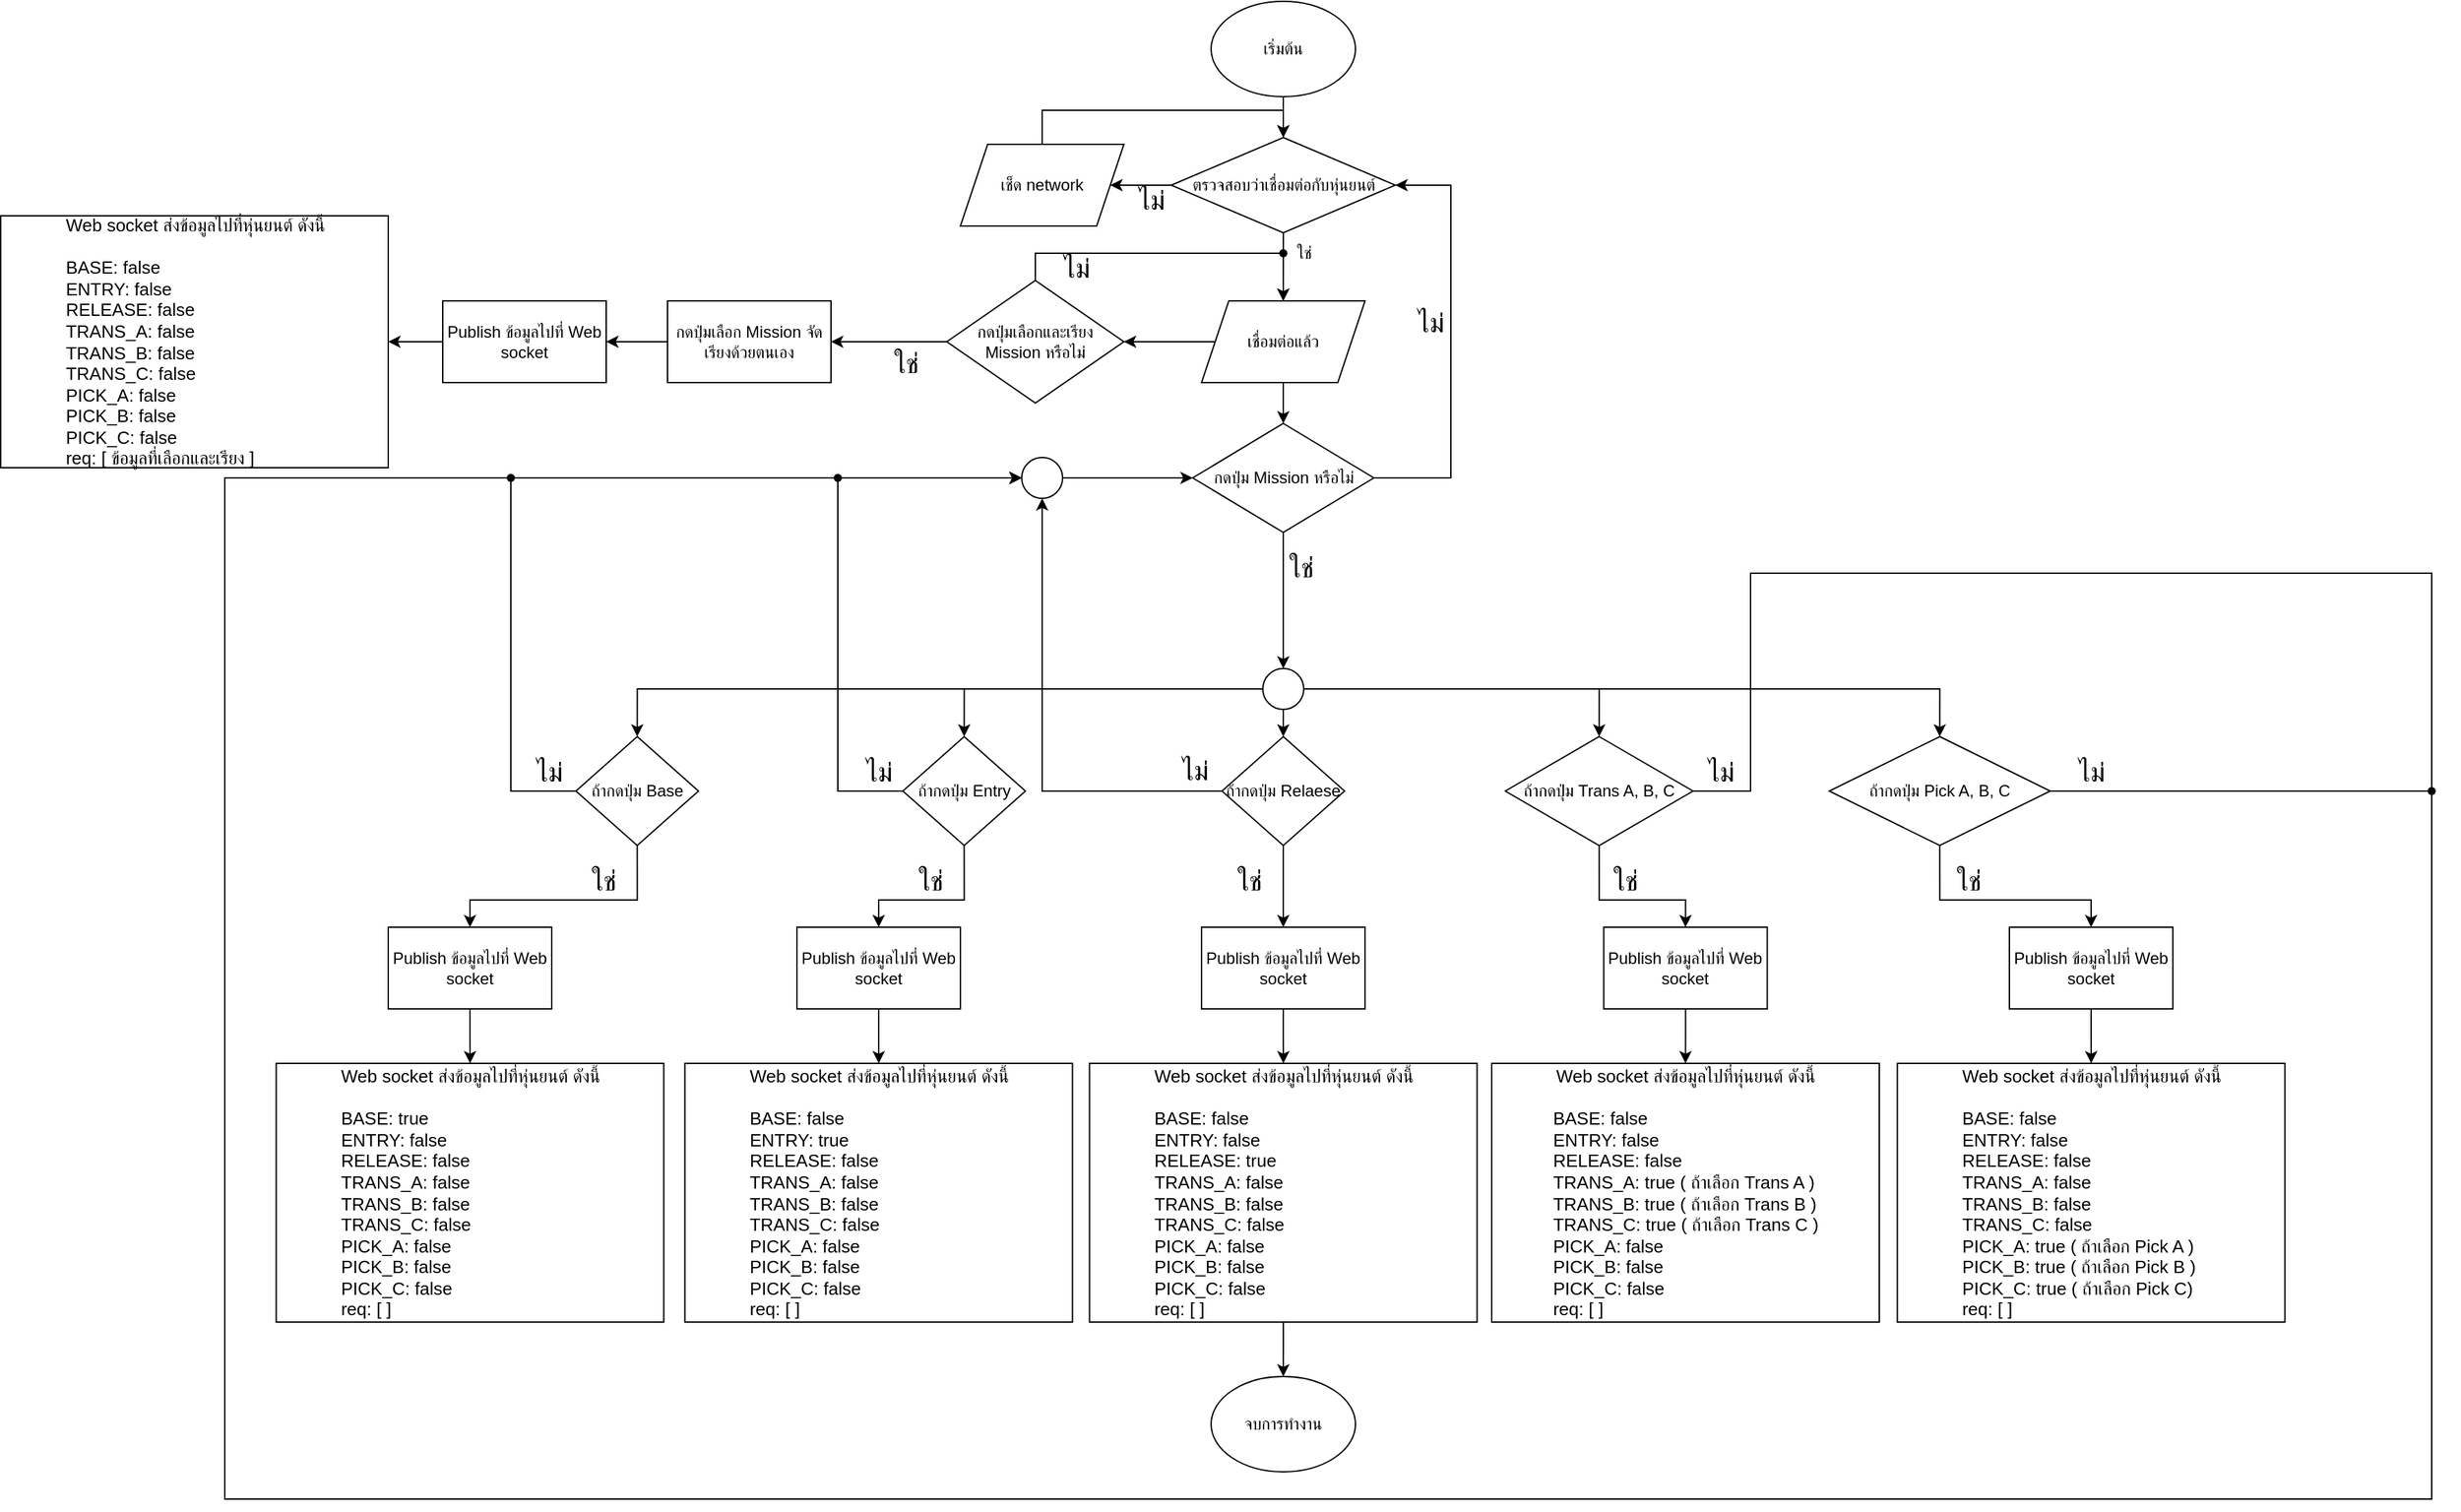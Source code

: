 <mxfile version="20.5.3" type="github">
  <diagram id="C5RBs43oDa-KdzZeNtuy" name="Page-1">
    <mxGraphModel dx="3134" dy="1069" grid="1" gridSize="10" guides="1" tooltips="1" connect="1" arrows="1" fold="1" page="1" pageScale="1" pageWidth="827" pageHeight="1169" math="0" shadow="0">
      <root>
        <mxCell id="WIyWlLk6GJQsqaUBKTNV-0" />
        <mxCell id="WIyWlLk6GJQsqaUBKTNV-1" parent="WIyWlLk6GJQsqaUBKTNV-0" />
        <mxCell id="5QG107BwXyuoC_cJ32uW-2" value="" style="edgeStyle=orthogonalEdgeStyle;rounded=0;orthogonalLoop=1;jettySize=auto;html=1;" parent="WIyWlLk6GJQsqaUBKTNV-1" source="5QG107BwXyuoC_cJ32uW-0" target="5QG107BwXyuoC_cJ32uW-1" edge="1">
          <mxGeometry relative="1" as="geometry" />
        </mxCell>
        <mxCell id="5QG107BwXyuoC_cJ32uW-0" value="เริ่มต้น" style="ellipse;whiteSpace=wrap;html=1;" parent="WIyWlLk6GJQsqaUBKTNV-1" vertex="1">
          <mxGeometry x="354" y="20" width="106" height="70" as="geometry" />
        </mxCell>
        <mxCell id="5QG107BwXyuoC_cJ32uW-4" value="" style="edgeStyle=orthogonalEdgeStyle;rounded=0;orthogonalLoop=1;jettySize=auto;html=1;" parent="WIyWlLk6GJQsqaUBKTNV-1" source="5QG107BwXyuoC_cJ32uW-1" target="5QG107BwXyuoC_cJ32uW-3" edge="1">
          <mxGeometry relative="1" as="geometry" />
        </mxCell>
        <mxCell id="5QG107BwXyuoC_cJ32uW-21" value="" style="edgeStyle=orthogonalEdgeStyle;rounded=0;orthogonalLoop=1;jettySize=auto;html=1;" parent="WIyWlLk6GJQsqaUBKTNV-1" source="5QG107BwXyuoC_cJ32uW-1" target="5QG107BwXyuoC_cJ32uW-20" edge="1">
          <mxGeometry relative="1" as="geometry" />
        </mxCell>
        <mxCell id="5QG107BwXyuoC_cJ32uW-1" value="ตรวจสอบว่าเชื่อมต่อกับหุ่นยนต์" style="rhombus;whiteSpace=wrap;html=1;" parent="WIyWlLk6GJQsqaUBKTNV-1" vertex="1">
          <mxGeometry x="324.75" y="120" width="164.5" height="70" as="geometry" />
        </mxCell>
        <mxCell id="5QG107BwXyuoC_cJ32uW-9" style="edgeStyle=orthogonalEdgeStyle;rounded=0;orthogonalLoop=1;jettySize=auto;html=1;exitX=0.5;exitY=0;exitDx=0;exitDy=0;entryX=0.5;entryY=0;entryDx=0;entryDy=0;" parent="WIyWlLk6GJQsqaUBKTNV-1" source="5QG107BwXyuoC_cJ32uW-3" target="5QG107BwXyuoC_cJ32uW-1" edge="1">
          <mxGeometry relative="1" as="geometry" />
        </mxCell>
        <mxCell id="5QG107BwXyuoC_cJ32uW-3" value="เช็ด network" style="shape=parallelogram;perimeter=parallelogramPerimeter;whiteSpace=wrap;html=1;fixedSize=1;" parent="WIyWlLk6GJQsqaUBKTNV-1" vertex="1">
          <mxGeometry x="170" y="125" width="120" height="60" as="geometry" />
        </mxCell>
        <mxCell id="5QG107BwXyuoC_cJ32uW-7" value="ใช่" style="text;html=1;align=center;verticalAlign=middle;resizable=0;points=[];autosize=1;strokeColor=none;fillColor=none;" parent="WIyWlLk6GJQsqaUBKTNV-1" vertex="1">
          <mxGeometry x="402" y="190" width="40" height="30" as="geometry" />
        </mxCell>
        <mxCell id="5QG107BwXyuoC_cJ32uW-8" value="ไม่" style="text;html=1;align=center;verticalAlign=middle;resizable=0;points=[];autosize=1;strokeColor=none;fillColor=none;fontSize=20;" parent="WIyWlLk6GJQsqaUBKTNV-1" vertex="1">
          <mxGeometry x="285" y="145" width="50" height="40" as="geometry" />
        </mxCell>
        <mxCell id="5QG107BwXyuoC_cJ32uW-24" style="edgeStyle=orthogonalEdgeStyle;rounded=0;orthogonalLoop=1;jettySize=auto;html=1;exitX=1;exitY=0.5;exitDx=0;exitDy=0;entryX=1;entryY=0.5;entryDx=0;entryDy=0;" parent="WIyWlLk6GJQsqaUBKTNV-1" source="5QG107BwXyuoC_cJ32uW-10" target="5QG107BwXyuoC_cJ32uW-1" edge="1">
          <mxGeometry relative="1" as="geometry">
            <Array as="points">
              <mxPoint x="530" y="370" />
              <mxPoint x="530" y="155" />
            </Array>
          </mxGeometry>
        </mxCell>
        <mxCell id="5QG107BwXyuoC_cJ32uW-30" style="edgeStyle=orthogonalEdgeStyle;rounded=0;orthogonalLoop=1;jettySize=auto;html=1;exitX=0.5;exitY=1;exitDx=0;exitDy=0;" parent="WIyWlLk6GJQsqaUBKTNV-1" source="5QG107BwXyuoC_cJ32uW-10" target="5QG107BwXyuoC_cJ32uW-29" edge="1">
          <mxGeometry relative="1" as="geometry" />
        </mxCell>
        <mxCell id="5QG107BwXyuoC_cJ32uW-10" value="กดปุ่ม Mission หรือไม่" style="rhombus;whiteSpace=wrap;html=1;" parent="WIyWlLk6GJQsqaUBKTNV-1" vertex="1">
          <mxGeometry x="340.5" y="330" width="133" height="80" as="geometry" />
        </mxCell>
        <mxCell id="5QG107BwXyuoC_cJ32uW-13" value="ไม่" style="text;html=1;align=center;verticalAlign=middle;resizable=0;points=[];autosize=1;strokeColor=none;fillColor=none;fontSize=20;" parent="WIyWlLk6GJQsqaUBKTNV-1" vertex="1">
          <mxGeometry x="490" y="235" width="50" height="40" as="geometry" />
        </mxCell>
        <mxCell id="5QG107BwXyuoC_cJ32uW-18" value="" style="edgeStyle=orthogonalEdgeStyle;rounded=0;orthogonalLoop=1;jettySize=auto;html=1;" parent="WIyWlLk6GJQsqaUBKTNV-1" source="5QG107BwXyuoC_cJ32uW-14" target="5QG107BwXyuoC_cJ32uW-17" edge="1">
          <mxGeometry relative="1" as="geometry" />
        </mxCell>
        <mxCell id="5QG107BwXyuoC_cJ32uW-14" value="Publish ข้อมูลไปที่ Web socket" style="whiteSpace=wrap;html=1;" parent="WIyWlLk6GJQsqaUBKTNV-1" vertex="1">
          <mxGeometry x="-250" y="700" width="120" height="60" as="geometry" />
        </mxCell>
        <mxCell id="5QG107BwXyuoC_cJ32uW-16" value="ใช่" style="text;html=1;align=center;verticalAlign=middle;resizable=0;points=[];autosize=1;strokeColor=none;fillColor=none;fontSize=20;" parent="WIyWlLk6GJQsqaUBKTNV-1" vertex="1">
          <mxGeometry x="400" y="415" width="40" height="40" as="geometry" />
        </mxCell>
        <mxCell id="5QG107BwXyuoC_cJ32uW-17" value="Web socket ส่งข้อมูลไปที่หุ่นยนต์ ดังนี้&lt;br style=&quot;font-size: 13px;&quot;&gt;&lt;br style=&quot;font-size: 13px;&quot;&gt;&lt;div style=&quot;text-align: left; font-size: 13px;&quot;&gt;&lt;span style=&quot;background-color: initial; font-size: 13px;&quot;&gt;BASE: true&lt;/span&gt;&lt;/div&gt;&lt;div style=&quot;text-align: left; font-size: 13px;&quot;&gt;&lt;span style=&quot;background-color: initial; font-size: 13px;&quot;&gt;ENTRY: false&lt;/span&gt;&lt;/div&gt;&lt;div style=&quot;text-align: left; font-size: 13px;&quot;&gt;&lt;span style=&quot;background-color: initial; font-size: 13px;&quot;&gt;RELEASE: false&lt;/span&gt;&lt;/div&gt;&lt;div style=&quot;text-align: left; font-size: 13px;&quot;&gt;TRANS_A: false&lt;/div&gt;&lt;div style=&quot;text-align: left; font-size: 13px;&quot;&gt;TRANS_B: false&lt;/div&gt;&lt;div style=&quot;text-align: left; font-size: 13px;&quot;&gt;TRANS_C: false&lt;/div&gt;&lt;div style=&quot;text-align: left; font-size: 13px;&quot;&gt;PICK_A: false&lt;/div&gt;&lt;div style=&quot;text-align: left; font-size: 13px;&quot;&gt;PICK_B: false&lt;/div&gt;&lt;div style=&quot;text-align: left; font-size: 13px;&quot;&gt;PICK_C: false&lt;/div&gt;&lt;div style=&quot;text-align: left; font-size: 13px;&quot;&gt;req: [ ]&lt;/div&gt;" style="whiteSpace=wrap;html=1;fontSize=13;" parent="WIyWlLk6GJQsqaUBKTNV-1" vertex="1">
          <mxGeometry x="-332.25" y="800" width="284.5" height="190" as="geometry" />
        </mxCell>
        <mxCell id="5QG107BwXyuoC_cJ32uW-22" value="" style="edgeStyle=orthogonalEdgeStyle;rounded=0;orthogonalLoop=1;jettySize=auto;html=1;" parent="WIyWlLk6GJQsqaUBKTNV-1" source="5QG107BwXyuoC_cJ32uW-20" target="5QG107BwXyuoC_cJ32uW-10" edge="1">
          <mxGeometry relative="1" as="geometry" />
        </mxCell>
        <mxCell id="5QG107BwXyuoC_cJ32uW-93" style="edgeStyle=orthogonalEdgeStyle;rounded=0;orthogonalLoop=1;jettySize=auto;html=1;exitX=0;exitY=0.5;exitDx=0;exitDy=0;entryX=1;entryY=0.5;entryDx=0;entryDy=0;" parent="WIyWlLk6GJQsqaUBKTNV-1" source="5QG107BwXyuoC_cJ32uW-20" target="5QG107BwXyuoC_cJ32uW-92" edge="1">
          <mxGeometry relative="1" as="geometry" />
        </mxCell>
        <mxCell id="5QG107BwXyuoC_cJ32uW-20" value="เชื่อมต่อแล้ว" style="shape=parallelogram;perimeter=parallelogramPerimeter;whiteSpace=wrap;html=1;fixedSize=1;" parent="WIyWlLk6GJQsqaUBKTNV-1" vertex="1">
          <mxGeometry x="347" y="240" width="120" height="60" as="geometry" />
        </mxCell>
        <mxCell id="5QG107BwXyuoC_cJ32uW-27" value="จบการทำงาน" style="ellipse;whiteSpace=wrap;html=1;" parent="WIyWlLk6GJQsqaUBKTNV-1" vertex="1">
          <mxGeometry x="354" y="1030" width="106" height="70" as="geometry" />
        </mxCell>
        <mxCell id="5QG107BwXyuoC_cJ32uW-43" style="edgeStyle=orthogonalEdgeStyle;rounded=0;orthogonalLoop=1;jettySize=auto;html=1;exitX=0.5;exitY=1;exitDx=0;exitDy=0;entryX=0.5;entryY=0;entryDx=0;entryDy=0;" parent="WIyWlLk6GJQsqaUBKTNV-1" source="5QG107BwXyuoC_cJ32uW-28" target="5QG107BwXyuoC_cJ32uW-14" edge="1">
          <mxGeometry relative="1" as="geometry">
            <mxPoint x="-62.75" y="690" as="sourcePoint" />
            <Array as="points">
              <mxPoint x="-67" y="680" />
              <mxPoint x="-190" y="680" />
            </Array>
          </mxGeometry>
        </mxCell>
        <mxCell id="2ENfoLQTWG5Zjke-Zgpj-8" style="edgeStyle=orthogonalEdgeStyle;rounded=0;orthogonalLoop=1;jettySize=auto;html=1;exitDx=0;exitDy=0;entryX=0;entryY=0.5;entryDx=0;entryDy=0;startArrow=none;" edge="1" parent="WIyWlLk6GJQsqaUBKTNV-1" source="2ENfoLQTWG5Zjke-Zgpj-17" target="2ENfoLQTWG5Zjke-Zgpj-6">
          <mxGeometry relative="1" as="geometry">
            <Array as="points" />
          </mxGeometry>
        </mxCell>
        <mxCell id="5QG107BwXyuoC_cJ32uW-28" value="ถ้ากดปุ่ม Base" style="rhombus;whiteSpace=wrap;html=1;" parent="WIyWlLk6GJQsqaUBKTNV-1" vertex="1">
          <mxGeometry x="-112.25" y="560" width="90" height="80" as="geometry" />
        </mxCell>
        <mxCell id="2ENfoLQTWG5Zjke-Zgpj-1" style="edgeStyle=orthogonalEdgeStyle;rounded=0;orthogonalLoop=1;jettySize=auto;html=1;exitX=0.5;exitY=1;exitDx=0;exitDy=0;entryX=0.5;entryY=0;entryDx=0;entryDy=0;" edge="1" parent="WIyWlLk6GJQsqaUBKTNV-1" source="5QG107BwXyuoC_cJ32uW-29" target="5QG107BwXyuoC_cJ32uW-33">
          <mxGeometry relative="1" as="geometry" />
        </mxCell>
        <mxCell id="2ENfoLQTWG5Zjke-Zgpj-2" style="edgeStyle=orthogonalEdgeStyle;rounded=0;orthogonalLoop=1;jettySize=auto;html=1;exitX=1;exitY=0.5;exitDx=0;exitDy=0;entryX=0.5;entryY=0;entryDx=0;entryDy=0;" edge="1" parent="WIyWlLk6GJQsqaUBKTNV-1" source="5QG107BwXyuoC_cJ32uW-29" target="5QG107BwXyuoC_cJ32uW-34">
          <mxGeometry relative="1" as="geometry" />
        </mxCell>
        <mxCell id="2ENfoLQTWG5Zjke-Zgpj-3" style="edgeStyle=orthogonalEdgeStyle;rounded=0;orthogonalLoop=1;jettySize=auto;html=1;exitX=1;exitY=0.5;exitDx=0;exitDy=0;entryX=0.5;entryY=0;entryDx=0;entryDy=0;" edge="1" parent="WIyWlLk6GJQsqaUBKTNV-1" source="5QG107BwXyuoC_cJ32uW-29" target="5QG107BwXyuoC_cJ32uW-35">
          <mxGeometry relative="1" as="geometry" />
        </mxCell>
        <mxCell id="2ENfoLQTWG5Zjke-Zgpj-4" style="edgeStyle=orthogonalEdgeStyle;rounded=0;orthogonalLoop=1;jettySize=auto;html=1;exitX=0;exitY=0.5;exitDx=0;exitDy=0;entryX=0.5;entryY=0;entryDx=0;entryDy=0;" edge="1" parent="WIyWlLk6GJQsqaUBKTNV-1" source="5QG107BwXyuoC_cJ32uW-29" target="5QG107BwXyuoC_cJ32uW-32">
          <mxGeometry relative="1" as="geometry" />
        </mxCell>
        <mxCell id="2ENfoLQTWG5Zjke-Zgpj-5" style="edgeStyle=orthogonalEdgeStyle;rounded=0;orthogonalLoop=1;jettySize=auto;html=1;exitX=0;exitY=0.5;exitDx=0;exitDy=0;entryX=0.5;entryY=0;entryDx=0;entryDy=0;" edge="1" parent="WIyWlLk6GJQsqaUBKTNV-1" source="5QG107BwXyuoC_cJ32uW-29" target="5QG107BwXyuoC_cJ32uW-28">
          <mxGeometry relative="1" as="geometry" />
        </mxCell>
        <mxCell id="5QG107BwXyuoC_cJ32uW-29" value="" style="ellipse;whiteSpace=wrap;html=1;aspect=fixed;" parent="WIyWlLk6GJQsqaUBKTNV-1" vertex="1">
          <mxGeometry x="392" y="510" width="30" height="30" as="geometry" />
        </mxCell>
        <mxCell id="5QG107BwXyuoC_cJ32uW-47" style="edgeStyle=orthogonalEdgeStyle;rounded=0;orthogonalLoop=1;jettySize=auto;html=1;exitX=0.5;exitY=1;exitDx=0;exitDy=0;entryX=0.5;entryY=0;entryDx=0;entryDy=0;" parent="WIyWlLk6GJQsqaUBKTNV-1" source="5QG107BwXyuoC_cJ32uW-32" target="5QG107BwXyuoC_cJ32uW-45" edge="1">
          <mxGeometry relative="1" as="geometry">
            <Array as="points">
              <mxPoint x="173" y="680" />
              <mxPoint x="110" y="680" />
            </Array>
          </mxGeometry>
        </mxCell>
        <mxCell id="2ENfoLQTWG5Zjke-Zgpj-9" style="edgeStyle=orthogonalEdgeStyle;rounded=0;orthogonalLoop=1;jettySize=auto;html=1;exitDx=0;exitDy=0;entryX=0;entryY=0.5;entryDx=0;entryDy=0;startArrow=none;" edge="1" parent="WIyWlLk6GJQsqaUBKTNV-1" source="2ENfoLQTWG5Zjke-Zgpj-19" target="2ENfoLQTWG5Zjke-Zgpj-6">
          <mxGeometry relative="1" as="geometry">
            <Array as="points" />
          </mxGeometry>
        </mxCell>
        <mxCell id="5QG107BwXyuoC_cJ32uW-32" value="ถ้ากดปุ่ม Entry" style="rhombus;whiteSpace=wrap;html=1;" parent="WIyWlLk6GJQsqaUBKTNV-1" vertex="1">
          <mxGeometry x="127.75" y="560" width="90" height="80" as="geometry" />
        </mxCell>
        <mxCell id="5QG107BwXyuoC_cJ32uW-51" style="edgeStyle=orthogonalEdgeStyle;rounded=0;orthogonalLoop=1;jettySize=auto;html=1;exitX=0.5;exitY=1;exitDx=0;exitDy=0;entryX=0.5;entryY=0;entryDx=0;entryDy=0;" parent="WIyWlLk6GJQsqaUBKTNV-1" source="5QG107BwXyuoC_cJ32uW-33" target="5QG107BwXyuoC_cJ32uW-49" edge="1">
          <mxGeometry relative="1" as="geometry" />
        </mxCell>
        <mxCell id="5QG107BwXyuoC_cJ32uW-70" style="edgeStyle=orthogonalEdgeStyle;rounded=0;orthogonalLoop=1;jettySize=auto;html=1;exitX=1;exitY=0.5;exitDx=0;exitDy=0;entryX=0;entryY=0.5;entryDx=0;entryDy=0;startArrow=none;" parent="WIyWlLk6GJQsqaUBKTNV-1" source="2ENfoLQTWG5Zjke-Zgpj-6" target="5QG107BwXyuoC_cJ32uW-10" edge="1">
          <mxGeometry relative="1" as="geometry">
            <Array as="points">
              <mxPoint x="270" y="370" />
              <mxPoint x="270" y="370" />
            </Array>
          </mxGeometry>
        </mxCell>
        <mxCell id="2ENfoLQTWG5Zjke-Zgpj-24" style="edgeStyle=orthogonalEdgeStyle;rounded=0;orthogonalLoop=1;jettySize=auto;html=1;exitX=0;exitY=0.5;exitDx=0;exitDy=0;entryX=0.5;entryY=1;entryDx=0;entryDy=0;" edge="1" parent="WIyWlLk6GJQsqaUBKTNV-1" source="5QG107BwXyuoC_cJ32uW-33" target="2ENfoLQTWG5Zjke-Zgpj-6">
          <mxGeometry relative="1" as="geometry" />
        </mxCell>
        <mxCell id="5QG107BwXyuoC_cJ32uW-33" value="ถ้ากดปุ่ม Relaese" style="rhombus;whiteSpace=wrap;html=1;" parent="WIyWlLk6GJQsqaUBKTNV-1" vertex="1">
          <mxGeometry x="362" y="560" width="90" height="80" as="geometry" />
        </mxCell>
        <mxCell id="2ENfoLQTWG5Zjke-Zgpj-11" style="edgeStyle=orthogonalEdgeStyle;rounded=0;orthogonalLoop=1;jettySize=auto;html=1;exitX=1;exitY=0.5;exitDx=0;exitDy=0;entryX=0;entryY=0.5;entryDx=0;entryDy=0;" edge="1" parent="WIyWlLk6GJQsqaUBKTNV-1" source="5QG107BwXyuoC_cJ32uW-34" target="2ENfoLQTWG5Zjke-Zgpj-6">
          <mxGeometry relative="1" as="geometry">
            <Array as="points">
              <mxPoint x="750" y="600" />
              <mxPoint x="750" y="440" />
              <mxPoint x="1250" y="440" />
              <mxPoint x="1250" y="1120" />
              <mxPoint x="-370" y="1120" />
              <mxPoint x="-370" y="370" />
            </Array>
          </mxGeometry>
        </mxCell>
        <mxCell id="2ENfoLQTWG5Zjke-Zgpj-22" style="edgeStyle=orthogonalEdgeStyle;rounded=0;orthogonalLoop=1;jettySize=auto;html=1;exitX=0.5;exitY=1;exitDx=0;exitDy=0;entryX=0.5;entryY=0;entryDx=0;entryDy=0;" edge="1" parent="WIyWlLk6GJQsqaUBKTNV-1" source="5QG107BwXyuoC_cJ32uW-34" target="5QG107BwXyuoC_cJ32uW-53">
          <mxGeometry relative="1" as="geometry">
            <Array as="points">
              <mxPoint x="639" y="680" />
              <mxPoint x="702" y="680" />
            </Array>
          </mxGeometry>
        </mxCell>
        <mxCell id="5QG107BwXyuoC_cJ32uW-34" value="ถ้ากดปุ่ม Trans A, B, C" style="rhombus;whiteSpace=wrap;html=1;" parent="WIyWlLk6GJQsqaUBKTNV-1" vertex="1">
          <mxGeometry x="570" y="560" width="137.75" height="80" as="geometry" />
        </mxCell>
        <mxCell id="5QG107BwXyuoC_cJ32uW-60" style="edgeStyle=orthogonalEdgeStyle;rounded=0;orthogonalLoop=1;jettySize=auto;html=1;exitX=0.5;exitY=1;exitDx=0;exitDy=0;entryX=0.5;entryY=0;entryDx=0;entryDy=0;" parent="WIyWlLk6GJQsqaUBKTNV-1" source="5QG107BwXyuoC_cJ32uW-35" target="5QG107BwXyuoC_cJ32uW-58" edge="1">
          <mxGeometry relative="1" as="geometry">
            <Array as="points">
              <mxPoint x="889" y="680" />
              <mxPoint x="1000" y="680" />
            </Array>
          </mxGeometry>
        </mxCell>
        <mxCell id="2ENfoLQTWG5Zjke-Zgpj-16" style="edgeStyle=orthogonalEdgeStyle;rounded=0;orthogonalLoop=1;jettySize=auto;html=1;exitX=1;exitY=0.5;exitDx=0;exitDy=0;entryX=0;entryY=0.5;entryDx=0;entryDy=0;" edge="1" parent="WIyWlLk6GJQsqaUBKTNV-1" source="5QG107BwXyuoC_cJ32uW-35" target="2ENfoLQTWG5Zjke-Zgpj-6">
          <mxGeometry relative="1" as="geometry">
            <mxPoint x="210" y="370" as="targetPoint" />
            <Array as="points">
              <mxPoint x="1250" y="600" />
              <mxPoint x="1250" y="1120" />
              <mxPoint x="-370" y="1120" />
              <mxPoint x="-370" y="370" />
            </Array>
          </mxGeometry>
        </mxCell>
        <mxCell id="5QG107BwXyuoC_cJ32uW-35" value="ถ้ากดปุ่ม Pick A, B, C" style="rhombus;whiteSpace=wrap;html=1;" parent="WIyWlLk6GJQsqaUBKTNV-1" vertex="1">
          <mxGeometry x="807.75" y="560" width="162.25" height="80" as="geometry" />
        </mxCell>
        <mxCell id="5QG107BwXyuoC_cJ32uW-44" value="" style="edgeStyle=orthogonalEdgeStyle;rounded=0;orthogonalLoop=1;jettySize=auto;html=1;" parent="WIyWlLk6GJQsqaUBKTNV-1" source="5QG107BwXyuoC_cJ32uW-45" target="5QG107BwXyuoC_cJ32uW-46" edge="1">
          <mxGeometry relative="1" as="geometry" />
        </mxCell>
        <mxCell id="5QG107BwXyuoC_cJ32uW-45" value="Publish ข้อมูลไปที่ Web socket" style="whiteSpace=wrap;html=1;" parent="WIyWlLk6GJQsqaUBKTNV-1" vertex="1">
          <mxGeometry x="50" y="700" width="120" height="60" as="geometry" />
        </mxCell>
        <mxCell id="5QG107BwXyuoC_cJ32uW-46" value="Web socket ส่งข้อมูลไปที่หุ่นยนต์ ดังนี้&lt;br style=&quot;font-size: 13px;&quot;&gt;&lt;br style=&quot;font-size: 13px;&quot;&gt;&lt;div style=&quot;text-align: left; font-size: 13px;&quot;&gt;&lt;span style=&quot;background-color: initial; font-size: 13px;&quot;&gt;BASE: false&lt;/span&gt;&lt;/div&gt;&lt;div style=&quot;text-align: left; font-size: 13px;&quot;&gt;&lt;span style=&quot;background-color: initial; font-size: 13px;&quot;&gt;ENTRY: true&lt;/span&gt;&lt;/div&gt;&lt;div style=&quot;text-align: left; font-size: 13px;&quot;&gt;&lt;span style=&quot;background-color: initial; font-size: 13px;&quot;&gt;RELEASE: false&lt;/span&gt;&lt;/div&gt;&lt;div style=&quot;text-align: left; font-size: 13px;&quot;&gt;TRANS_A: false&lt;/div&gt;&lt;div style=&quot;text-align: left; font-size: 13px;&quot;&gt;TRANS_B: false&lt;/div&gt;&lt;div style=&quot;text-align: left; font-size: 13px;&quot;&gt;TRANS_C: false&lt;/div&gt;&lt;div style=&quot;text-align: left; font-size: 13px;&quot;&gt;PICK_A: false&lt;/div&gt;&lt;div style=&quot;text-align: left; font-size: 13px;&quot;&gt;PICK_B: false&lt;/div&gt;&lt;div style=&quot;text-align: left; font-size: 13px;&quot;&gt;PICK_C: false&lt;/div&gt;&lt;div style=&quot;text-align: left; font-size: 13px;&quot;&gt;req: [ ]&lt;br style=&quot;font-size: 13px;&quot;&gt;&lt;/div&gt;" style="whiteSpace=wrap;html=1;fontSize=13;" parent="WIyWlLk6GJQsqaUBKTNV-1" vertex="1">
          <mxGeometry x="-32.25" y="800" width="284.5" height="190" as="geometry" />
        </mxCell>
        <mxCell id="5QG107BwXyuoC_cJ32uW-48" value="" style="edgeStyle=orthogonalEdgeStyle;rounded=0;orthogonalLoop=1;jettySize=auto;html=1;" parent="WIyWlLk6GJQsqaUBKTNV-1" source="5QG107BwXyuoC_cJ32uW-49" target="5QG107BwXyuoC_cJ32uW-50" edge="1">
          <mxGeometry relative="1" as="geometry" />
        </mxCell>
        <mxCell id="5QG107BwXyuoC_cJ32uW-49" value="Publish ข้อมูลไปที่ Web socket" style="whiteSpace=wrap;html=1;" parent="WIyWlLk6GJQsqaUBKTNV-1" vertex="1">
          <mxGeometry x="347" y="700" width="120" height="60" as="geometry" />
        </mxCell>
        <mxCell id="5QG107BwXyuoC_cJ32uW-90" value="" style="edgeStyle=orthogonalEdgeStyle;rounded=0;orthogonalLoop=1;jettySize=auto;html=1;" parent="WIyWlLk6GJQsqaUBKTNV-1" source="5QG107BwXyuoC_cJ32uW-50" target="5QG107BwXyuoC_cJ32uW-27" edge="1">
          <mxGeometry relative="1" as="geometry" />
        </mxCell>
        <mxCell id="5QG107BwXyuoC_cJ32uW-50" value="Web socket ส่งข้อมูลไปที่หุ่นยนต์ ดังนี้&lt;br style=&quot;font-size: 13px;&quot;&gt;&lt;br style=&quot;font-size: 13px;&quot;&gt;&lt;div style=&quot;text-align: left; font-size: 13px;&quot;&gt;&lt;span style=&quot;background-color: initial; font-size: 13px;&quot;&gt;BASE: false&lt;/span&gt;&lt;/div&gt;&lt;div style=&quot;text-align: left; font-size: 13px;&quot;&gt;&lt;span style=&quot;background-color: initial; font-size: 13px;&quot;&gt;ENTRY: false&lt;/span&gt;&lt;/div&gt;&lt;div style=&quot;text-align: left; font-size: 13px;&quot;&gt;&lt;span style=&quot;background-color: initial; font-size: 13px;&quot;&gt;RELEASE: true&lt;/span&gt;&lt;/div&gt;&lt;div style=&quot;text-align: left; font-size: 13px;&quot;&gt;TRANS_A: false&lt;/div&gt;&lt;div style=&quot;text-align: left; font-size: 13px;&quot;&gt;TRANS_B: false&lt;/div&gt;&lt;div style=&quot;text-align: left; font-size: 13px;&quot;&gt;TRANS_C: false&lt;/div&gt;&lt;div style=&quot;text-align: left; font-size: 13px;&quot;&gt;PICK_A: false&lt;/div&gt;&lt;div style=&quot;text-align: left; font-size: 13px;&quot;&gt;PICK_B: false&lt;/div&gt;&lt;div style=&quot;text-align: left; font-size: 13px;&quot;&gt;PICK_C: false&lt;/div&gt;&lt;div style=&quot;text-align: left; font-size: 13px;&quot;&gt;req: [ ]&lt;br style=&quot;font-size: 13px;&quot;&gt;&lt;/div&gt;" style="whiteSpace=wrap;html=1;fontSize=13;" parent="WIyWlLk6GJQsqaUBKTNV-1" vertex="1">
          <mxGeometry x="264.75" y="800" width="284.5" height="190" as="geometry" />
        </mxCell>
        <mxCell id="5QG107BwXyuoC_cJ32uW-52" value="" style="edgeStyle=orthogonalEdgeStyle;rounded=0;orthogonalLoop=1;jettySize=auto;html=1;" parent="WIyWlLk6GJQsqaUBKTNV-1" source="5QG107BwXyuoC_cJ32uW-53" target="5QG107BwXyuoC_cJ32uW-54" edge="1">
          <mxGeometry relative="1" as="geometry" />
        </mxCell>
        <mxCell id="5QG107BwXyuoC_cJ32uW-53" value="Publish ข้อมูลไปที่ Web socket" style="whiteSpace=wrap;html=1;" parent="WIyWlLk6GJQsqaUBKTNV-1" vertex="1">
          <mxGeometry x="642.25" y="700" width="120" height="60" as="geometry" />
        </mxCell>
        <mxCell id="5QG107BwXyuoC_cJ32uW-54" value="Web socket ส่งข้อมูลไปที่หุ่นยนต์ ดังนี้&lt;br style=&quot;font-size: 13px;&quot;&gt;&lt;br style=&quot;font-size: 13px;&quot;&gt;&lt;div style=&quot;text-align: left; font-size: 13px;&quot;&gt;&lt;span style=&quot;background-color: initial; font-size: 13px;&quot;&gt;BASE: false&lt;/span&gt;&lt;/div&gt;&lt;div style=&quot;text-align: left; font-size: 13px;&quot;&gt;&lt;span style=&quot;background-color: initial; font-size: 13px;&quot;&gt;ENTRY: false&lt;/span&gt;&lt;/div&gt;&lt;div style=&quot;text-align: left; font-size: 13px;&quot;&gt;&lt;span style=&quot;background-color: initial; font-size: 13px;&quot;&gt;RELEASE: false&lt;/span&gt;&lt;/div&gt;&lt;div style=&quot;text-align: left; font-size: 13px;&quot;&gt;TRANS_A: true ( ถ้าเลือก Trans A )&lt;/div&gt;&lt;div style=&quot;text-align: left; font-size: 13px;&quot;&gt;TRANS_B: true ( ถ้าเลือก Trans B )&lt;/div&gt;&lt;div style=&quot;text-align: left; font-size: 13px;&quot;&gt;TRANS_C: true ( ถ้าเลือก Trans C )&lt;/div&gt;&lt;div style=&quot;text-align: left; font-size: 13px;&quot;&gt;PICK_A: false&lt;/div&gt;&lt;div style=&quot;text-align: left; font-size: 13px;&quot;&gt;PICK_B: false&lt;/div&gt;&lt;div style=&quot;text-align: left; font-size: 13px;&quot;&gt;PICK_C: false&lt;/div&gt;&lt;div style=&quot;text-align: left; font-size: 13px;&quot;&gt;req: [ ]&lt;br style=&quot;font-size: 13px;&quot;&gt;&lt;/div&gt;" style="whiteSpace=wrap;html=1;fontSize=13;" parent="WIyWlLk6GJQsqaUBKTNV-1" vertex="1">
          <mxGeometry x="560" y="800" width="284.5" height="190" as="geometry" />
        </mxCell>
        <mxCell id="5QG107BwXyuoC_cJ32uW-57" value="" style="edgeStyle=orthogonalEdgeStyle;rounded=0;orthogonalLoop=1;jettySize=auto;html=1;" parent="WIyWlLk6GJQsqaUBKTNV-1" source="5QG107BwXyuoC_cJ32uW-58" target="5QG107BwXyuoC_cJ32uW-59" edge="1">
          <mxGeometry relative="1" as="geometry" />
        </mxCell>
        <mxCell id="5QG107BwXyuoC_cJ32uW-58" value="Publish ข้อมูลไปที่ Web socket" style="whiteSpace=wrap;html=1;" parent="WIyWlLk6GJQsqaUBKTNV-1" vertex="1">
          <mxGeometry x="940" y="700" width="120" height="60" as="geometry" />
        </mxCell>
        <mxCell id="5QG107BwXyuoC_cJ32uW-59" value="Web socket ส่งข้อมูลไปที่หุ่นยนต์ ดังนี้&lt;br style=&quot;font-size: 13px;&quot;&gt;&lt;br style=&quot;font-size: 13px;&quot;&gt;&lt;div style=&quot;text-align: left; font-size: 13px;&quot;&gt;&lt;span style=&quot;background-color: initial; font-size: 13px;&quot;&gt;BASE: false&lt;/span&gt;&lt;/div&gt;&lt;div style=&quot;text-align: left; font-size: 13px;&quot;&gt;&lt;span style=&quot;background-color: initial; font-size: 13px;&quot;&gt;ENTRY: false&lt;/span&gt;&lt;/div&gt;&lt;div style=&quot;text-align: left; font-size: 13px;&quot;&gt;&lt;span style=&quot;background-color: initial; font-size: 13px;&quot;&gt;RELEASE: false&lt;/span&gt;&lt;/div&gt;&lt;div style=&quot;text-align: left; font-size: 13px;&quot;&gt;TRANS_A: false&lt;/div&gt;&lt;div style=&quot;text-align: left; font-size: 13px;&quot;&gt;TRANS_B: false&lt;/div&gt;&lt;div style=&quot;text-align: left; font-size: 13px;&quot;&gt;TRANS_C: false&lt;/div&gt;&lt;div style=&quot;text-align: left; font-size: 13px;&quot;&gt;PICK_A: true ( ถ้าเลือก Pick A )&lt;/div&gt;&lt;div style=&quot;text-align: left; font-size: 13px;&quot;&gt;PICK_B: true ( ถ้าเลือก Pick B )&lt;/div&gt;&lt;div style=&quot;text-align: left; font-size: 13px;&quot;&gt;PICK_C: true ( ถ้าเลือก Pick C)&lt;/div&gt;&lt;div style=&quot;text-align: left; font-size: 13px;&quot;&gt;req: [ ]&lt;br style=&quot;font-size: 13px;&quot;&gt;&lt;/div&gt;" style="whiteSpace=wrap;html=1;fontSize=13;" parent="WIyWlLk6GJQsqaUBKTNV-1" vertex="1">
          <mxGeometry x="857.75" y="800" width="284.5" height="190" as="geometry" />
        </mxCell>
        <mxCell id="5QG107BwXyuoC_cJ32uW-74" value="ไม่" style="text;html=1;align=center;verticalAlign=middle;resizable=0;points=[];autosize=1;strokeColor=none;fillColor=none;fontSize=20;" parent="WIyWlLk6GJQsqaUBKTNV-1" vertex="1">
          <mxGeometry x="-157.25" y="565" width="50" height="40" as="geometry" />
        </mxCell>
        <mxCell id="5QG107BwXyuoC_cJ32uW-75" value="ไม่" style="text;html=1;align=center;verticalAlign=middle;resizable=0;points=[];autosize=1;strokeColor=none;fillColor=none;fontSize=20;" parent="WIyWlLk6GJQsqaUBKTNV-1" vertex="1">
          <mxGeometry x="85" y="565" width="50" height="40" as="geometry" />
        </mxCell>
        <mxCell id="5QG107BwXyuoC_cJ32uW-76" value="ไม่" style="text;html=1;align=center;verticalAlign=middle;resizable=0;points=[];autosize=1;strokeColor=none;fillColor=none;fontSize=20;" parent="WIyWlLk6GJQsqaUBKTNV-1" vertex="1">
          <mxGeometry x="317" y="564" width="50" height="40" as="geometry" />
        </mxCell>
        <mxCell id="5QG107BwXyuoC_cJ32uW-77" value="ใช่" style="text;html=1;align=center;verticalAlign=middle;resizable=0;points=[];autosize=1;strokeColor=none;fillColor=none;fontSize=20;" parent="WIyWlLk6GJQsqaUBKTNV-1" vertex="1">
          <mxGeometry x="-112.25" y="645" width="40" height="40" as="geometry" />
        </mxCell>
        <mxCell id="5QG107BwXyuoC_cJ32uW-79" value="ใช่" style="text;html=1;align=center;verticalAlign=middle;resizable=0;points=[];autosize=1;strokeColor=none;fillColor=none;fontSize=20;" parent="WIyWlLk6GJQsqaUBKTNV-1" vertex="1">
          <mxGeometry x="127.75" y="645" width="40" height="40" as="geometry" />
        </mxCell>
        <mxCell id="5QG107BwXyuoC_cJ32uW-80" value="ใช่" style="text;html=1;align=center;verticalAlign=middle;resizable=0;points=[];autosize=1;strokeColor=none;fillColor=none;fontSize=20;" parent="WIyWlLk6GJQsqaUBKTNV-1" vertex="1">
          <mxGeometry x="362" y="645" width="40" height="40" as="geometry" />
        </mxCell>
        <mxCell id="5QG107BwXyuoC_cJ32uW-81" value="ใช่" style="text;html=1;align=center;verticalAlign=middle;resizable=0;points=[];autosize=1;strokeColor=none;fillColor=none;fontSize=20;" parent="WIyWlLk6GJQsqaUBKTNV-1" vertex="1">
          <mxGeometry x="637.75" y="645" width="40" height="40" as="geometry" />
        </mxCell>
        <mxCell id="5QG107BwXyuoC_cJ32uW-84" value="ใช่" style="text;html=1;align=center;verticalAlign=middle;resizable=0;points=[];autosize=1;strokeColor=none;fillColor=none;fontSize=20;" parent="WIyWlLk6GJQsqaUBKTNV-1" vertex="1">
          <mxGeometry x="890" y="645" width="40" height="40" as="geometry" />
        </mxCell>
        <mxCell id="5QG107BwXyuoC_cJ32uW-86" value="ไม่" style="text;html=1;align=center;verticalAlign=middle;resizable=0;points=[];autosize=1;strokeColor=none;fillColor=none;fontSize=20;" parent="WIyWlLk6GJQsqaUBKTNV-1" vertex="1">
          <mxGeometry x="702.75" y="565" width="50" height="40" as="geometry" />
        </mxCell>
        <mxCell id="5QG107BwXyuoC_cJ32uW-87" value="ไม่" style="text;html=1;align=center;verticalAlign=middle;resizable=0;points=[];autosize=1;strokeColor=none;fillColor=none;fontSize=20;" parent="WIyWlLk6GJQsqaUBKTNV-1" vertex="1">
          <mxGeometry x="975" y="565" width="50" height="40" as="geometry" />
        </mxCell>
        <mxCell id="5QG107BwXyuoC_cJ32uW-94" style="edgeStyle=orthogonalEdgeStyle;rounded=0;orthogonalLoop=1;jettySize=auto;html=1;exitX=0.5;exitY=0;exitDx=0;exitDy=0;entryX=0.5;entryY=0;entryDx=0;entryDy=0;" parent="WIyWlLk6GJQsqaUBKTNV-1" source="5QG107BwXyuoC_cJ32uW-92" target="5QG107BwXyuoC_cJ32uW-20" edge="1">
          <mxGeometry relative="1" as="geometry" />
        </mxCell>
        <mxCell id="5QG107BwXyuoC_cJ32uW-98" value="" style="edgeStyle=orthogonalEdgeStyle;rounded=0;orthogonalLoop=1;jettySize=auto;html=1;" parent="WIyWlLk6GJQsqaUBKTNV-1" source="5QG107BwXyuoC_cJ32uW-92" target="5QG107BwXyuoC_cJ32uW-97" edge="1">
          <mxGeometry relative="1" as="geometry" />
        </mxCell>
        <mxCell id="5QG107BwXyuoC_cJ32uW-92" value="กดปุ่มเลือกและเรียง Mission หรือไม่" style="rhombus;whiteSpace=wrap;html=1;" parent="WIyWlLk6GJQsqaUBKTNV-1" vertex="1">
          <mxGeometry x="160" y="225" width="130" height="90" as="geometry" />
        </mxCell>
        <mxCell id="5QG107BwXyuoC_cJ32uW-95" value="ไม่" style="text;html=1;align=center;verticalAlign=middle;resizable=0;points=[];autosize=1;strokeColor=none;fillColor=none;fontSize=20;" parent="WIyWlLk6GJQsqaUBKTNV-1" vertex="1">
          <mxGeometry x="230" y="195" width="50" height="40" as="geometry" />
        </mxCell>
        <mxCell id="5QG107BwXyuoC_cJ32uW-102" value="" style="edgeStyle=orthogonalEdgeStyle;rounded=0;orthogonalLoop=1;jettySize=auto;html=1;" parent="WIyWlLk6GJQsqaUBKTNV-1" source="5QG107BwXyuoC_cJ32uW-97" target="5QG107BwXyuoC_cJ32uW-100" edge="1">
          <mxGeometry relative="1" as="geometry" />
        </mxCell>
        <mxCell id="5QG107BwXyuoC_cJ32uW-97" value="กดปุ่มเลือก Mission จัดเรียงด้วยตนเอง" style="whiteSpace=wrap;html=1;" parent="WIyWlLk6GJQsqaUBKTNV-1" vertex="1">
          <mxGeometry x="-45" y="240" width="120" height="60" as="geometry" />
        </mxCell>
        <mxCell id="5QG107BwXyuoC_cJ32uW-99" value="ใช่" style="text;html=1;align=center;verticalAlign=middle;resizable=0;points=[];autosize=1;strokeColor=none;fillColor=none;fontSize=20;" parent="WIyWlLk6GJQsqaUBKTNV-1" vertex="1">
          <mxGeometry x="110" y="265" width="40" height="40" as="geometry" />
        </mxCell>
        <mxCell id="5QG107BwXyuoC_cJ32uW-103" value="" style="edgeStyle=orthogonalEdgeStyle;rounded=0;orthogonalLoop=1;jettySize=auto;html=1;" parent="WIyWlLk6GJQsqaUBKTNV-1" source="5QG107BwXyuoC_cJ32uW-100" target="5QG107BwXyuoC_cJ32uW-101" edge="1">
          <mxGeometry relative="1" as="geometry" />
        </mxCell>
        <mxCell id="5QG107BwXyuoC_cJ32uW-100" value="Publish ข้อมูลไปที่ Web socket" style="whiteSpace=wrap;html=1;" parent="WIyWlLk6GJQsqaUBKTNV-1" vertex="1">
          <mxGeometry x="-210" y="240" width="120" height="60" as="geometry" />
        </mxCell>
        <mxCell id="5QG107BwXyuoC_cJ32uW-101" value="Web socket ส่งข้อมูลไปที่หุ่นยนต์ ดังนี้&lt;br style=&quot;font-size: 13px;&quot;&gt;&lt;br style=&quot;font-size: 13px;&quot;&gt;&lt;div style=&quot;text-align: left; font-size: 13px;&quot;&gt;&lt;span style=&quot;background-color: initial; font-size: 13px;&quot;&gt;BASE: false&lt;/span&gt;&lt;/div&gt;&lt;div style=&quot;text-align: left; font-size: 13px;&quot;&gt;&lt;span style=&quot;background-color: initial; font-size: 13px;&quot;&gt;ENTRY: false&lt;/span&gt;&lt;/div&gt;&lt;div style=&quot;text-align: left; font-size: 13px;&quot;&gt;&lt;span style=&quot;background-color: initial; font-size: 13px;&quot;&gt;RELEASE: false&lt;/span&gt;&lt;/div&gt;&lt;div style=&quot;text-align: left; font-size: 13px;&quot;&gt;TRANS_A: false&lt;/div&gt;&lt;div style=&quot;text-align: left; font-size: 13px;&quot;&gt;TRANS_B: false&lt;/div&gt;&lt;div style=&quot;text-align: left; font-size: 13px;&quot;&gt;TRANS_C: false&lt;/div&gt;&lt;div style=&quot;text-align: left; font-size: 13px;&quot;&gt;PICK_A: false&lt;/div&gt;&lt;div style=&quot;text-align: left; font-size: 13px;&quot;&gt;PICK_B: false&lt;/div&gt;&lt;div style=&quot;text-align: left; font-size: 13px;&quot;&gt;PICK_C: false&lt;/div&gt;&lt;div style=&quot;text-align: left; font-size: 13px;&quot;&gt;req: [ ข้อมูลที่เลือกและเรียง ]&lt;br style=&quot;font-size: 13px;&quot;&gt;&lt;/div&gt;" style="whiteSpace=wrap;html=1;fontSize=13;" parent="WIyWlLk6GJQsqaUBKTNV-1" vertex="1">
          <mxGeometry x="-534.5" y="177.5" width="284.5" height="185" as="geometry" />
        </mxCell>
        <mxCell id="2ENfoLQTWG5Zjke-Zgpj-6" value="" style="ellipse;whiteSpace=wrap;html=1;aspect=fixed;" vertex="1" parent="WIyWlLk6GJQsqaUBKTNV-1">
          <mxGeometry x="215" y="355" width="30" height="30" as="geometry" />
        </mxCell>
        <mxCell id="2ENfoLQTWG5Zjke-Zgpj-13" value="" style="shape=waypoint;sketch=0;fillStyle=solid;size=6;pointerEvents=1;points=[];fillColor=none;resizable=0;rotatable=0;perimeter=centerPerimeter;snapToPoint=1;fontSize=20;" vertex="1" parent="WIyWlLk6GJQsqaUBKTNV-1">
          <mxGeometry x="387" y="185" width="40" height="40" as="geometry" />
        </mxCell>
        <mxCell id="2ENfoLQTWG5Zjke-Zgpj-14" value="" style="shape=waypoint;sketch=0;fillStyle=solid;size=6;pointerEvents=1;points=[];fillColor=none;resizable=0;rotatable=0;perimeter=centerPerimeter;snapToPoint=1;" vertex="1" parent="WIyWlLk6GJQsqaUBKTNV-1">
          <mxGeometry x="1230" y="580" width="40" height="40" as="geometry" />
        </mxCell>
        <mxCell id="2ENfoLQTWG5Zjke-Zgpj-17" value="" style="shape=waypoint;sketch=0;fillStyle=solid;size=6;pointerEvents=1;points=[];fillColor=none;resizable=0;rotatable=0;perimeter=centerPerimeter;snapToPoint=1;" vertex="1" parent="WIyWlLk6GJQsqaUBKTNV-1">
          <mxGeometry x="-180" y="350" width="40" height="40" as="geometry" />
        </mxCell>
        <mxCell id="2ENfoLQTWG5Zjke-Zgpj-18" value="" style="edgeStyle=orthogonalEdgeStyle;rounded=0;orthogonalLoop=1;jettySize=auto;html=1;exitX=0;exitY=0.5;exitDx=0;exitDy=0;entryDx=0;entryDy=0;endArrow=none;" edge="1" parent="WIyWlLk6GJQsqaUBKTNV-1" source="5QG107BwXyuoC_cJ32uW-28" target="2ENfoLQTWG5Zjke-Zgpj-17">
          <mxGeometry relative="1" as="geometry">
            <mxPoint x="-112.25" y="600" as="sourcePoint" />
            <mxPoint x="215" y="370" as="targetPoint" />
            <Array as="points">
              <mxPoint x="-160" y="600" />
              <mxPoint x="-160" y="370" />
            </Array>
          </mxGeometry>
        </mxCell>
        <mxCell id="2ENfoLQTWG5Zjke-Zgpj-19" value="" style="shape=waypoint;sketch=0;fillStyle=solid;size=6;pointerEvents=1;points=[];fillColor=none;resizable=0;rotatable=0;perimeter=centerPerimeter;snapToPoint=1;" vertex="1" parent="WIyWlLk6GJQsqaUBKTNV-1">
          <mxGeometry x="60" y="350" width="40" height="40" as="geometry" />
        </mxCell>
        <mxCell id="2ENfoLQTWG5Zjke-Zgpj-20" value="" style="edgeStyle=orthogonalEdgeStyle;rounded=0;orthogonalLoop=1;jettySize=auto;html=1;exitX=0;exitY=0.5;exitDx=0;exitDy=0;entryDx=0;entryDy=0;endArrow=none;" edge="1" parent="WIyWlLk6GJQsqaUBKTNV-1" source="5QG107BwXyuoC_cJ32uW-32" target="2ENfoLQTWG5Zjke-Zgpj-19">
          <mxGeometry relative="1" as="geometry">
            <mxPoint x="127.75" y="600" as="sourcePoint" />
            <mxPoint x="215" y="370" as="targetPoint" />
            <Array as="points">
              <mxPoint x="80" y="600" />
              <mxPoint x="80" y="370" />
            </Array>
          </mxGeometry>
        </mxCell>
      </root>
    </mxGraphModel>
  </diagram>
</mxfile>
